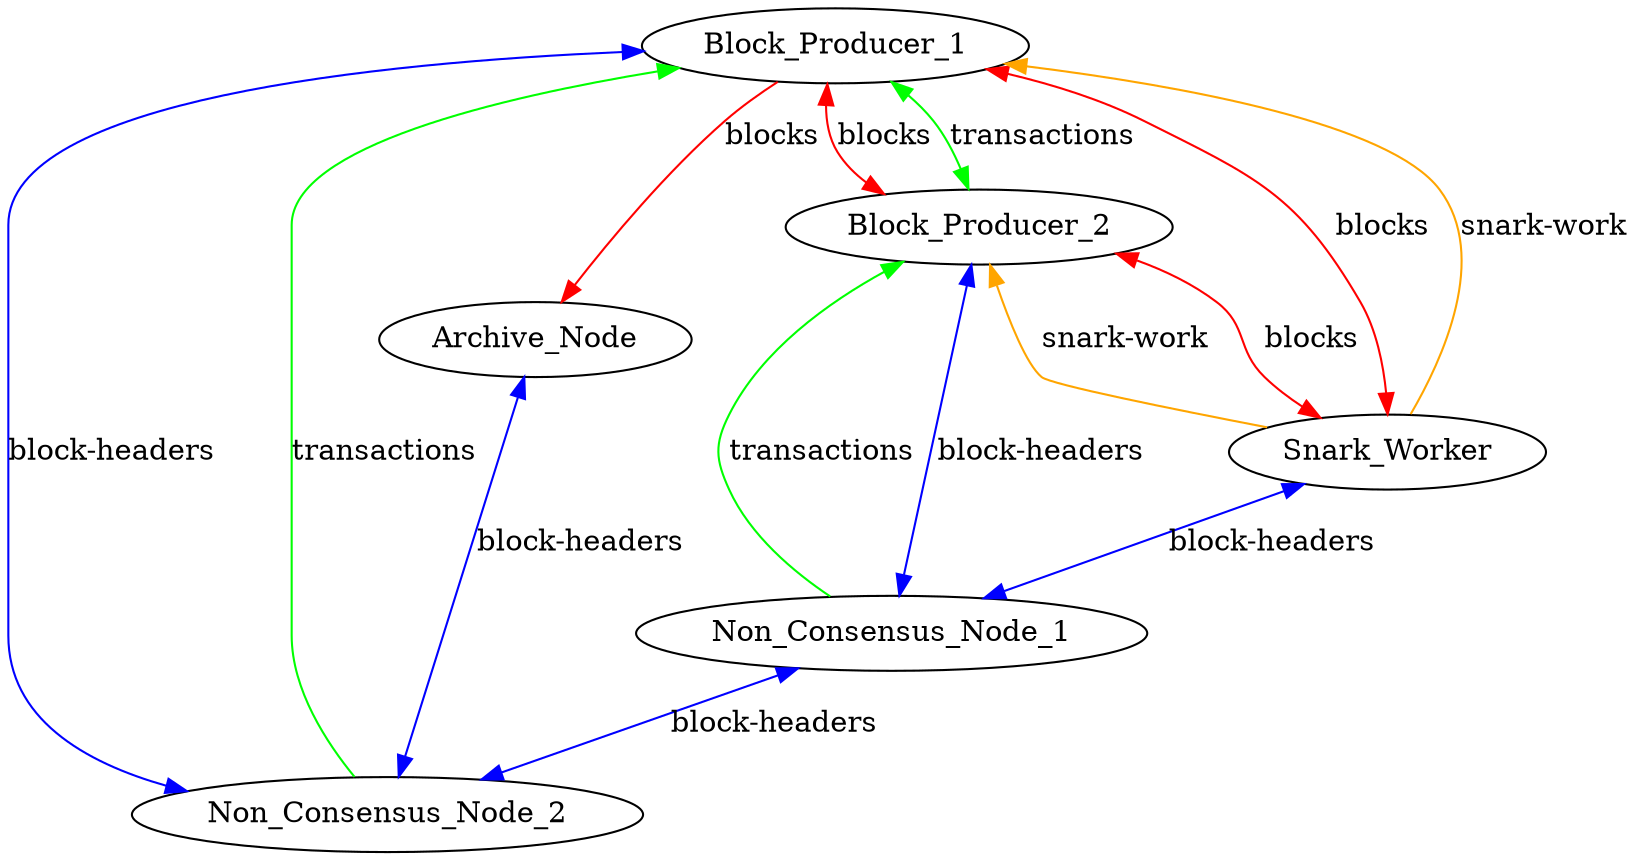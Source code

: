 digraph G {
    Block_Producer_1 -> Non_Consensus_Node_2 [label="block-headers", color=blue, dir="both"];
    Block_Producer_1 -> Block_Producer_2 [label="blocks", color=red, dir="both"];
    Block_Producer_1 -> Block_Producer_2 [label="transactions", color=green, dir="both"];
    Block_Producer_1 -> Archive_Node [label="blocks", color=red];
    
    Block_Producer_2 -> Snark_Worker  [label="blocks", color=red, dir="both"];
    Block_Producer_2 -> Non_Consensus_Node_1 [label="block-headers",color=blue, dir="both"];

    Snark_Worker -> Block_Producer_1 [label="blocks", color=red, dir="both"];    
    Snark_Worker -> Block_Producer_1 [label="snark-work", color=orange];
    Snark_Worker -> Block_Producer_2 [label="snark-work", color=orange];

    Archive_Node -> Non_Consensus_Node_2 [label="block-headers", color=blue, dir="both"];

    Non_Consensus_Node_1 -> Block_Producer_2 [label="transactions", color=green];
    Non_Consensus_Node_2 -> Block_Producer_1 [label="transactions", color=green];
    Non_Consensus_Node_1 -> Non_Consensus_Node_2 [label="block-headers", color=blue, dir="both"];

    Snark_Worker -> Non_Consensus_Node_1 [label="block-headers", color=blue, dir="both"];

}